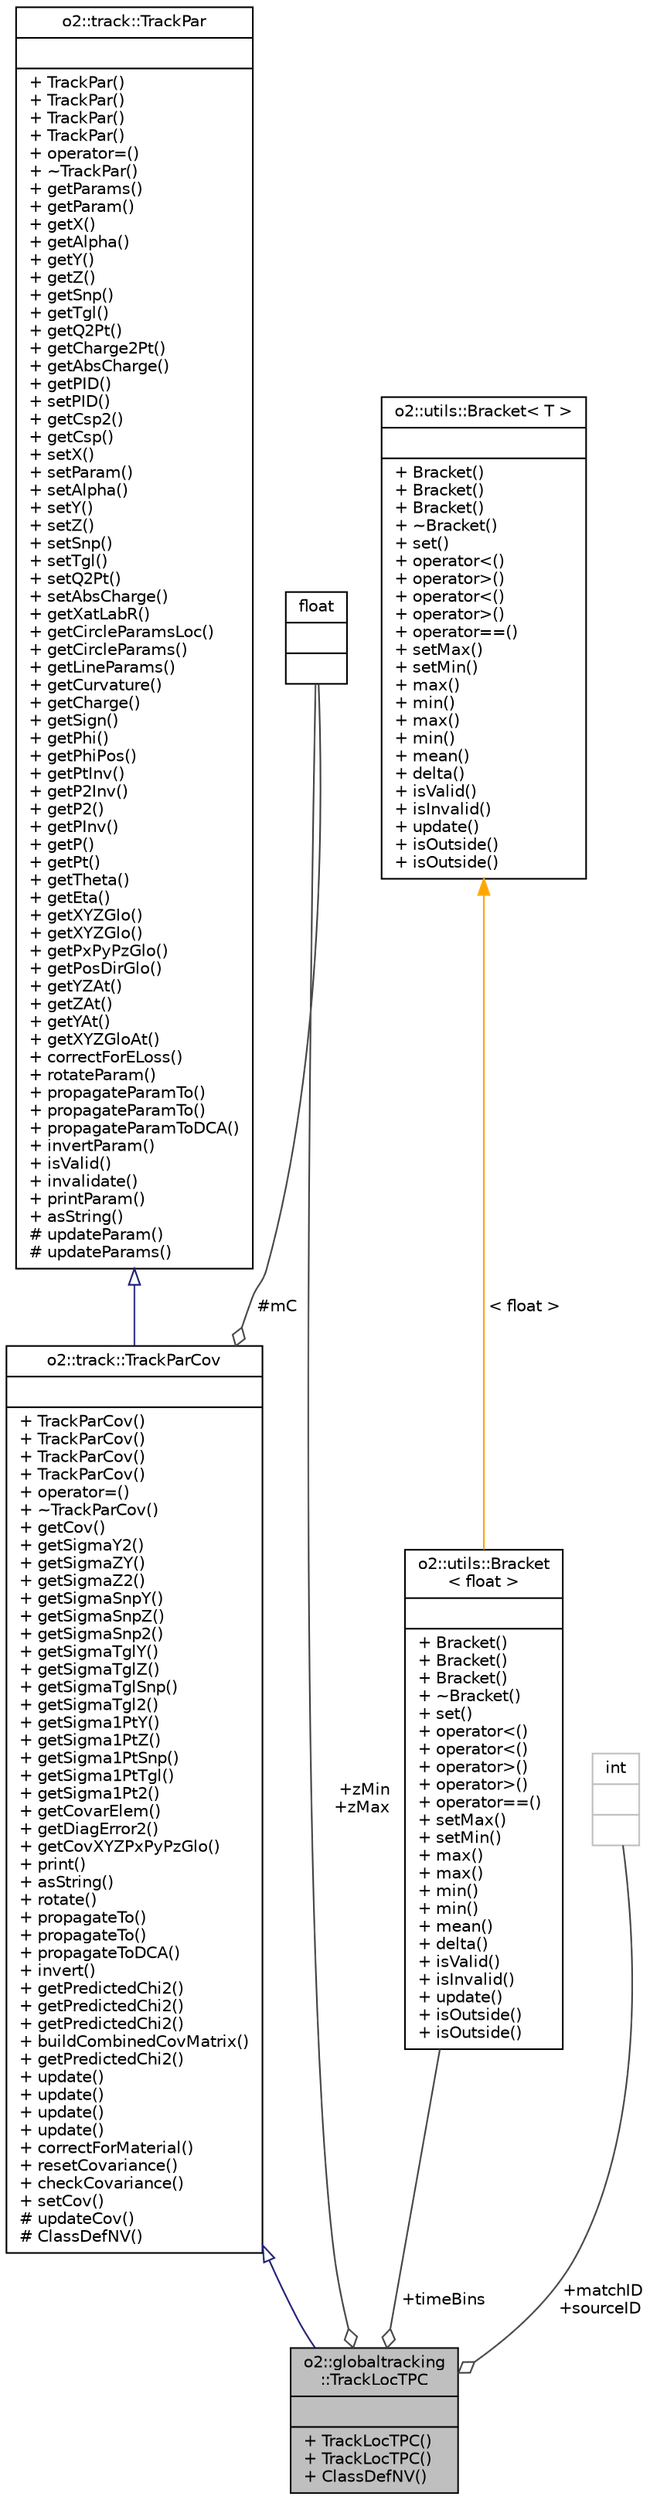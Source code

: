 digraph "o2::globaltracking::TrackLocTPC"
{
 // INTERACTIVE_SVG=YES
  bgcolor="transparent";
  edge [fontname="Helvetica",fontsize="10",labelfontname="Helvetica",labelfontsize="10"];
  node [fontname="Helvetica",fontsize="10",shape=record];
  Node3 [label="{o2::globaltracking\l::TrackLocTPC\n||+ TrackLocTPC()\l+ TrackLocTPC()\l+ ClassDefNV()\l}",height=0.2,width=0.4,color="black", fillcolor="grey75", style="filled", fontcolor="black"];
  Node4 -> Node3 [dir="back",color="midnightblue",fontsize="10",style="solid",arrowtail="onormal",fontname="Helvetica"];
  Node4 [label="{o2::track::TrackParCov\n||+ TrackParCov()\l+ TrackParCov()\l+ TrackParCov()\l+ TrackParCov()\l+ operator=()\l+ ~TrackParCov()\l+ getCov()\l+ getSigmaY2()\l+ getSigmaZY()\l+ getSigmaZ2()\l+ getSigmaSnpY()\l+ getSigmaSnpZ()\l+ getSigmaSnp2()\l+ getSigmaTglY()\l+ getSigmaTglZ()\l+ getSigmaTglSnp()\l+ getSigmaTgl2()\l+ getSigma1PtY()\l+ getSigma1PtZ()\l+ getSigma1PtSnp()\l+ getSigma1PtTgl()\l+ getSigma1Pt2()\l+ getCovarElem()\l+ getDiagError2()\l+ getCovXYZPxPyPzGlo()\l+ print()\l+ asString()\l+ rotate()\l+ propagateTo()\l+ propagateTo()\l+ propagateToDCA()\l+ invert()\l+ getPredictedChi2()\l+ getPredictedChi2()\l+ getPredictedChi2()\l+ buildCombinedCovMatrix()\l+ getPredictedChi2()\l+ update()\l+ update()\l+ update()\l+ update()\l+ correctForMaterial()\l+ resetCovariance()\l+ checkCovariance()\l+ setCov()\l# updateCov()\l# ClassDefNV()\l}",height=0.2,width=0.4,color="black",URL="$de/dea/classo2_1_1track_1_1TrackParCov.html"];
  Node5 -> Node4 [dir="back",color="midnightblue",fontsize="10",style="solid",arrowtail="onormal",fontname="Helvetica"];
  Node5 [label="{o2::track::TrackPar\n||+ TrackPar()\l+ TrackPar()\l+ TrackPar()\l+ TrackPar()\l+ operator=()\l+ ~TrackPar()\l+ getParams()\l+ getParam()\l+ getX()\l+ getAlpha()\l+ getY()\l+ getZ()\l+ getSnp()\l+ getTgl()\l+ getQ2Pt()\l+ getCharge2Pt()\l+ getAbsCharge()\l+ getPID()\l+ setPID()\l+ getCsp2()\l+ getCsp()\l+ setX()\l+ setParam()\l+ setAlpha()\l+ setY()\l+ setZ()\l+ setSnp()\l+ setTgl()\l+ setQ2Pt()\l+ setAbsCharge()\l+ getXatLabR()\l+ getCircleParamsLoc()\l+ getCircleParams()\l+ getLineParams()\l+ getCurvature()\l+ getCharge()\l+ getSign()\l+ getPhi()\l+ getPhiPos()\l+ getPtInv()\l+ getP2Inv()\l+ getP2()\l+ getPInv()\l+ getP()\l+ getPt()\l+ getTheta()\l+ getEta()\l+ getXYZGlo()\l+ getXYZGlo()\l+ getPxPyPzGlo()\l+ getPosDirGlo()\l+ getYZAt()\l+ getZAt()\l+ getYAt()\l+ getXYZGloAt()\l+ correctForELoss()\l+ rotateParam()\l+ propagateParamTo()\l+ propagateParamTo()\l+ propagateParamToDCA()\l+ invertParam()\l+ isValid()\l+ invalidate()\l+ printParam()\l+ asString()\l# updateParam()\l# updateParams()\l}",height=0.2,width=0.4,color="black",URL="$dd/de2/classo2_1_1track_1_1TrackPar.html"];
  Node6 -> Node4 [color="grey25",fontsize="10",style="solid",label=" #mC" ,arrowhead="odiamond",fontname="Helvetica"];
  Node6 [label="{float\n||}",height=0.2,width=0.4,color="black",URL="$d4/dc3/classfloat.html"];
  Node6 -> Node3 [color="grey25",fontsize="10",style="solid",label=" +zMin\n+zMax" ,arrowhead="odiamond",fontname="Helvetica"];
  Node7 -> Node3 [color="grey25",fontsize="10",style="solid",label=" +timeBins" ,arrowhead="odiamond",fontname="Helvetica"];
  Node7 [label="{o2::utils::Bracket\l\< float \>\n||+ Bracket()\l+ Bracket()\l+ Bracket()\l+ ~Bracket()\l+ set()\l+ operator\<()\l+ operator\<()\l+ operator\>()\l+ operator\>()\l+ operator==()\l+ setMax()\l+ setMin()\l+ max()\l+ max()\l+ min()\l+ min()\l+ mean()\l+ delta()\l+ isValid()\l+ isInvalid()\l+ update()\l+ isOutside()\l+ isOutside()\l}",height=0.2,width=0.4,color="black",URL="$df/d6b/classo2_1_1utils_1_1Bracket.html"];
  Node8 -> Node7 [dir="back",color="orange",fontsize="10",style="solid",label=" \< float \>" ,fontname="Helvetica"];
  Node8 [label="{o2::utils::Bracket\< T \>\n||+ Bracket()\l+ Bracket()\l+ Bracket()\l+ ~Bracket()\l+ set()\l+ operator\<()\l+ operator\>()\l+ operator\<()\l+ operator\>()\l+ operator==()\l+ setMax()\l+ setMin()\l+ max()\l+ min()\l+ max()\l+ min()\l+ mean()\l+ delta()\l+ isValid()\l+ isInvalid()\l+ update()\l+ isOutside()\l+ isOutside()\l}",height=0.2,width=0.4,color="black",URL="$df/d6b/classo2_1_1utils_1_1Bracket.html"];
  Node9 -> Node3 [color="grey25",fontsize="10",style="solid",label=" +matchID\n+sourceID" ,arrowhead="odiamond",fontname="Helvetica"];
  Node9 [label="{int\n||}",height=0.2,width=0.4,color="grey75"];
}

